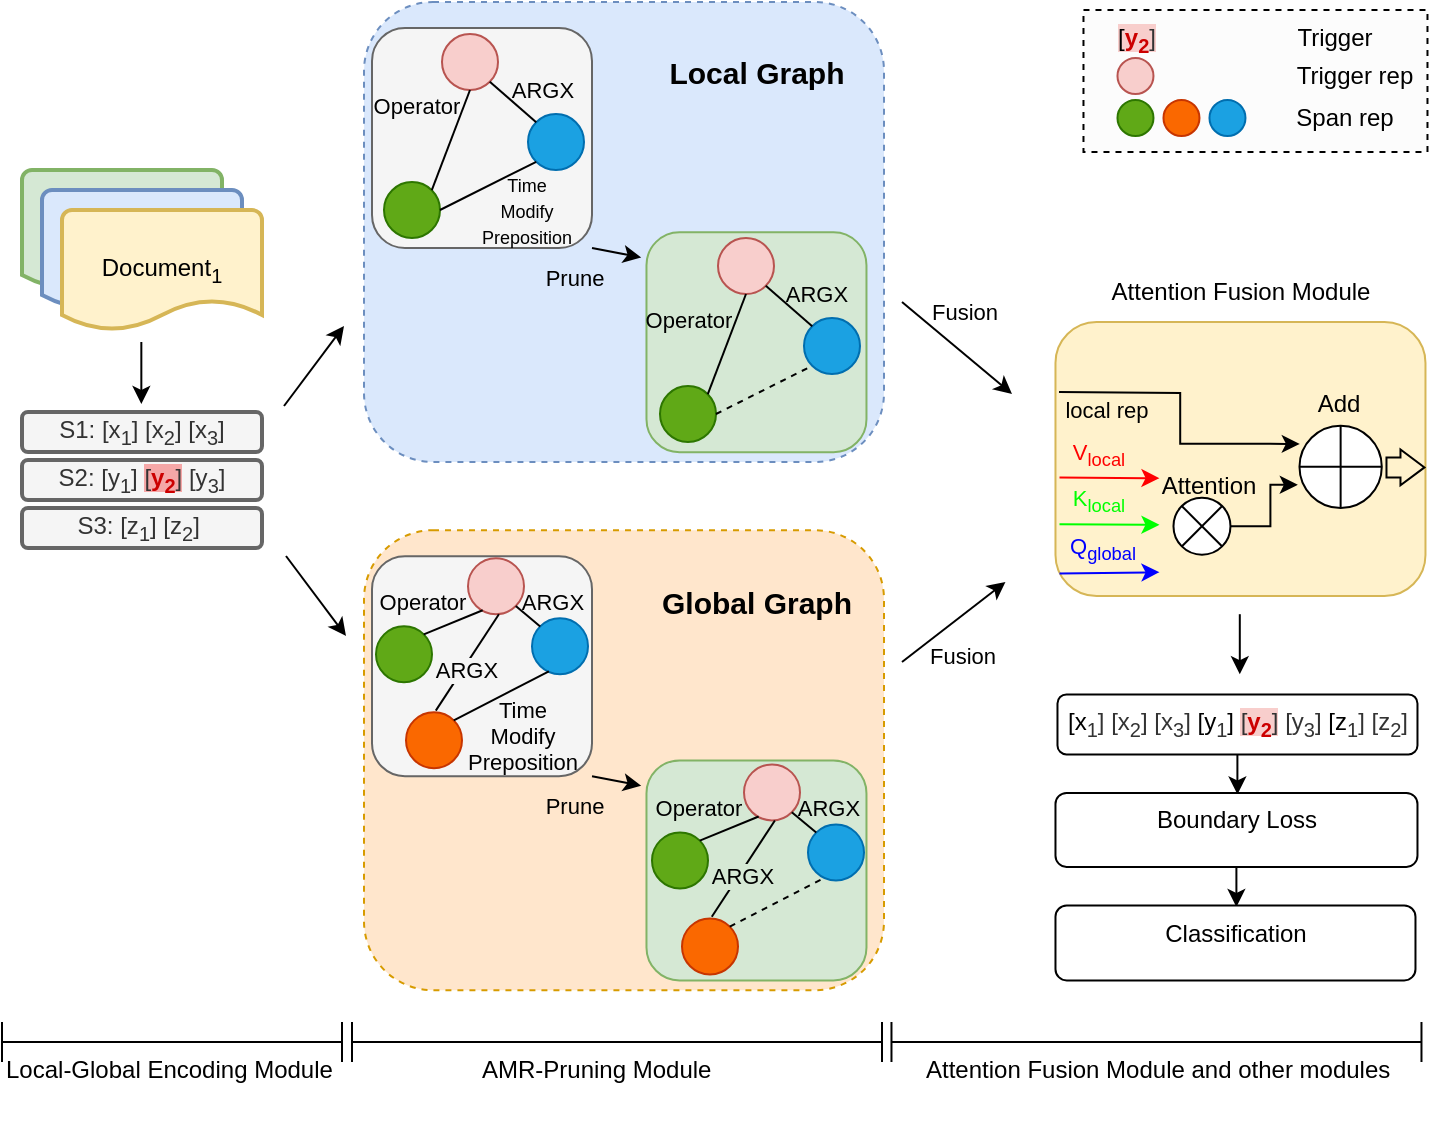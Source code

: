 <mxfile version="22.1.3" type="github">
  <diagram name="第 1 页" id="aBAtC7C85wRrQgK5SBA-">
    <mxGraphModel dx="1248" dy="677" grid="1" gridSize="10" guides="1" tooltips="1" connect="1" arrows="1" fold="1" page="1" pageScale="1" pageWidth="827" pageHeight="1169" math="0" shadow="0">
      <root>
        <mxCell id="0" />
        <mxCell id="1" parent="0" />
        <mxCell id="pVMCiTDg7z46em1MxIxY-14" value="" style="rounded=1;whiteSpace=wrap;html=1;fillStyle=auto;dashed=1;glass=0;perimeterSpacing=0;resizeHeight=0;fillColor=#dae8fc;strokeColor=#6c8ebf;" parent="1" vertex="1">
          <mxGeometry x="221" y="10" width="260" height="230" as="geometry" />
        </mxCell>
        <mxCell id="pVMCiTDg7z46em1MxIxY-2" value="" style="rounded=1;whiteSpace=wrap;html=1;fillColor=#f5f5f5;fontColor=#333333;strokeColor=#666666;" parent="1" vertex="1">
          <mxGeometry x="225" y="23.0" width="110" height="110" as="geometry" />
        </mxCell>
        <mxCell id="pVMCiTDg7z46em1MxIxY-6" value="" style="strokeWidth=2;html=1;shape=mxgraph.flowchart.document2;whiteSpace=wrap;size=0.25;fillColor=#d5e8d4;strokeColor=#82b366;" parent="1" vertex="1">
          <mxGeometry x="50" y="94" width="100" height="60" as="geometry" />
        </mxCell>
        <mxCell id="pVMCiTDg7z46em1MxIxY-7" value="" style="strokeWidth=2;html=1;shape=mxgraph.flowchart.document2;whiteSpace=wrap;size=0.25;fillColor=#dae8fc;strokeColor=#6c8ebf;" parent="1" vertex="1">
          <mxGeometry x="60" y="104" width="100" height="60" as="geometry" />
        </mxCell>
        <mxCell id="pVMCiTDg7z46em1MxIxY-8" value="Document&lt;sub&gt;1&lt;/sub&gt;" style="strokeWidth=2;html=1;shape=mxgraph.flowchart.document2;whiteSpace=wrap;size=0.25;fillColor=#fff2cc;strokeColor=#d6b656;" parent="1" vertex="1">
          <mxGeometry x="70" y="114" width="100" height="60" as="geometry" />
        </mxCell>
        <mxCell id="pVMCiTDg7z46em1MxIxY-9" value="S1: [x&lt;sub&gt;1&lt;/sub&gt;] [x&lt;sub&gt;2&lt;/sub&gt;] [x&lt;sub&gt;3&lt;/sub&gt;]" style="rounded=1;whiteSpace=wrap;html=1;strokeWidth=2;fillColor=#f5f5f5;fontColor=#333333;strokeColor=#666666;" parent="1" vertex="1">
          <mxGeometry x="50" y="215" width="120" height="20" as="geometry" />
        </mxCell>
        <mxCell id="pVMCiTDg7z46em1MxIxY-11" value="S2: [y&lt;sub&gt;1&lt;/sub&gt;] &lt;span style=&quot;background-color: rgb(245, 167, 167);&quot;&gt;[&lt;font style=&quot;&quot; color=&quot;#cc0000&quot;&gt;&lt;b&gt;y&lt;sub&gt;2&lt;/sub&gt;&lt;/b&gt;&lt;/font&gt;]&lt;/span&gt; [y&lt;sub&gt;3&lt;/sub&gt;]" style="rounded=1;whiteSpace=wrap;html=1;strokeWidth=2;fillColor=#f5f5f5;fontColor=#333333;strokeColor=#666666;" parent="1" vertex="1">
          <mxGeometry x="50" y="239" width="120" height="20" as="geometry" />
        </mxCell>
        <mxCell id="pVMCiTDg7z46em1MxIxY-12" value="S3: [z&lt;sub&gt;1&lt;/sub&gt;] [z&lt;sub&gt;2&lt;/sub&gt;]&amp;nbsp;" style="rounded=1;whiteSpace=wrap;html=1;strokeWidth=2;fillColor=#f5f5f5;fontColor=#333333;strokeColor=#666666;" parent="1" vertex="1">
          <mxGeometry x="50" y="263" width="120" height="20" as="geometry" />
        </mxCell>
        <mxCell id="pVMCiTDg7z46em1MxIxY-26" value="" style="edgeStyle=none;orthogonalLoop=1;jettySize=auto;html=1;rounded=0;" parent="1" edge="1">
          <mxGeometry width="100" relative="1" as="geometry">
            <mxPoint x="490" y="340" as="sourcePoint" />
            <mxPoint x="541.74" y="300" as="targetPoint" />
            <Array as="points" />
          </mxGeometry>
        </mxCell>
        <mxCell id="pVMCiTDg7z46em1MxIxY-93" value="Fusion" style="edgeLabel;html=1;align=center;verticalAlign=middle;resizable=0;points=[];labelBackgroundColor=none;" parent="pVMCiTDg7z46em1MxIxY-26" vertex="1" connectable="0">
          <mxGeometry x="-0.248" y="2" relative="1" as="geometry">
            <mxPoint x="12" y="13" as="offset" />
          </mxGeometry>
        </mxCell>
        <mxCell id="pVMCiTDg7z46em1MxIxY-27" value="" style="edgeStyle=none;orthogonalLoop=1;jettySize=auto;html=1;rounded=0;" parent="1" edge="1">
          <mxGeometry width="100" relative="1" as="geometry">
            <mxPoint x="490" y="160" as="sourcePoint" />
            <mxPoint x="545" y="206" as="targetPoint" />
            <Array as="points" />
          </mxGeometry>
        </mxCell>
        <mxCell id="pVMCiTDg7z46em1MxIxY-92" value="Fusion" style="edgeLabel;html=1;align=center;verticalAlign=middle;resizable=0;points=[];labelBackgroundColor=none;" parent="pVMCiTDg7z46em1MxIxY-27" vertex="1" connectable="0">
          <mxGeometry x="-0.243" y="1" relative="1" as="geometry">
            <mxPoint x="9" y="-12" as="offset" />
          </mxGeometry>
        </mxCell>
        <mxCell id="pVMCiTDg7z46em1MxIxY-28" value="" style="edgeStyle=none;orthogonalLoop=1;jettySize=auto;html=1;rounded=0;" parent="1" edge="1">
          <mxGeometry width="100" relative="1" as="geometry">
            <mxPoint x="181" y="212" as="sourcePoint" />
            <mxPoint x="211" y="172" as="targetPoint" />
            <Array as="points" />
          </mxGeometry>
        </mxCell>
        <mxCell id="pVMCiTDg7z46em1MxIxY-31" value="" style="edgeStyle=none;orthogonalLoop=1;jettySize=auto;html=1;rounded=0;" parent="1" edge="1">
          <mxGeometry width="100" relative="1" as="geometry">
            <mxPoint x="182" y="287" as="sourcePoint" />
            <mxPoint x="212" y="327" as="targetPoint" />
            <Array as="points" />
          </mxGeometry>
        </mxCell>
        <mxCell id="pVMCiTDg7z46em1MxIxY-33" value="" style="rounded=1;whiteSpace=wrap;html=1;fillColor=#d5e8d4;strokeColor=#82b366;" parent="1" vertex="1">
          <mxGeometry x="362.24" y="125.1" width="110" height="110" as="geometry" />
        </mxCell>
        <mxCell id="pVMCiTDg7z46em1MxIxY-37" value="" style="edgeStyle=none;orthogonalLoop=1;jettySize=auto;html=1;rounded=0;entryX=-0.024;entryY=0.115;entryDx=0;entryDy=0;entryPerimeter=0;exitX=1;exitY=1;exitDx=0;exitDy=0;" parent="1" target="pVMCiTDg7z46em1MxIxY-33" edge="1" source="pVMCiTDg7z46em1MxIxY-2">
          <mxGeometry width="100" relative="1" as="geometry">
            <mxPoint x="335" y="65.1" as="sourcePoint" />
            <mxPoint x="365" y="105.1" as="targetPoint" />
            <Array as="points" />
          </mxGeometry>
        </mxCell>
        <mxCell id="pVMCiTDg7z46em1MxIxY-99" value="Prune" style="edgeLabel;html=1;align=center;verticalAlign=middle;resizable=0;points=[];labelBackgroundColor=#dae8fc;" parent="pVMCiTDg7z46em1MxIxY-37" vertex="1" connectable="0">
          <mxGeometry x="-0.424" relative="1" as="geometry">
            <mxPoint x="-16" y="13" as="offset" />
          </mxGeometry>
        </mxCell>
        <mxCell id="pVMCiTDg7z46em1MxIxY-44" value="" style="ellipse;whiteSpace=wrap;html=1;aspect=fixed;fillColor=#f8cecc;strokeColor=#b85450;" parent="1" vertex="1">
          <mxGeometry x="260" y="26.0" width="28" height="28" as="geometry" />
        </mxCell>
        <mxCell id="pVMCiTDg7z46em1MxIxY-45" value="" style="ellipse;whiteSpace=wrap;html=1;aspect=fixed;fillColor=#1ba1e2;fontColor=#ffffff;strokeColor=#006EAF;" parent="1" vertex="1">
          <mxGeometry x="303" y="66.0" width="28" height="28" as="geometry" />
        </mxCell>
        <mxCell id="pVMCiTDg7z46em1MxIxY-46" value="" style="ellipse;whiteSpace=wrap;html=1;aspect=fixed;fillColor=#60a917;fontColor=#ffffff;strokeColor=#2D7600;" parent="1" vertex="1">
          <mxGeometry x="231" y="100.0" width="28" height="28" as="geometry" />
        </mxCell>
        <mxCell id="pVMCiTDg7z46em1MxIxY-48" value="" style="endArrow=none;html=1;rounded=0;entryX=0.5;entryY=1;entryDx=0;entryDy=0;exitX=1;exitY=0;exitDx=0;exitDy=0;" parent="1" source="pVMCiTDg7z46em1MxIxY-46" target="pVMCiTDg7z46em1MxIxY-44" edge="1">
          <mxGeometry width="50" height="50" relative="1" as="geometry">
            <mxPoint x="237" y="61.0" as="sourcePoint" />
            <mxPoint x="346" y="41.0" as="targetPoint" />
          </mxGeometry>
        </mxCell>
        <mxCell id="ASljsbczPLoBp7QqAxyb-75" value="Operator" style="edgeLabel;html=1;align=center;verticalAlign=middle;resizable=0;points=[];labelBackgroundColor=none;" vertex="1" connectable="0" parent="pVMCiTDg7z46em1MxIxY-48">
          <mxGeometry x="0.122" relative="1" as="geometry">
            <mxPoint x="-19" y="-14" as="offset" />
          </mxGeometry>
        </mxCell>
        <mxCell id="pVMCiTDg7z46em1MxIxY-49" value="" style="endArrow=none;html=1;rounded=0;entryX=0;entryY=1;entryDx=0;entryDy=0;exitX=1;exitY=0.5;exitDx=0;exitDy=0;" parent="1" source="pVMCiTDg7z46em1MxIxY-46" target="pVMCiTDg7z46em1MxIxY-45" edge="1">
          <mxGeometry width="50" height="50" relative="1" as="geometry">
            <mxPoint x="253" y="76.0" as="sourcePoint" />
            <mxPoint x="263" y="51.0" as="targetPoint" />
          </mxGeometry>
        </mxCell>
        <mxCell id="ASljsbczPLoBp7QqAxyb-78" value="&lt;font style=&quot;font-size: 9px;&quot;&gt;Time&lt;br style=&quot;border-color: var(--border-color);&quot;&gt;&lt;span style=&quot;border-color: var(--border-color);&quot;&gt;Modify&lt;/span&gt;&lt;br style=&quot;border-color: var(--border-color);&quot;&gt;&lt;span style=&quot;border-color: var(--border-color);&quot;&gt;Preposition&lt;/span&gt;&lt;/font&gt;" style="edgeLabel;html=1;align=center;verticalAlign=middle;resizable=0;points=[];labelBackgroundColor=none;" vertex="1" connectable="0" parent="pVMCiTDg7z46em1MxIxY-49">
          <mxGeometry x="0.202" y="1" relative="1" as="geometry">
            <mxPoint x="14" y="15" as="offset" />
          </mxGeometry>
        </mxCell>
        <mxCell id="pVMCiTDg7z46em1MxIxY-50" value="" style="endArrow=none;html=1;rounded=0;entryX=0;entryY=0;entryDx=0;entryDy=0;exitX=1;exitY=1;exitDx=0;exitDy=0;" parent="1" source="pVMCiTDg7z46em1MxIxY-44" target="pVMCiTDg7z46em1MxIxY-45" edge="1">
          <mxGeometry width="50" height="50" relative="1" as="geometry">
            <mxPoint x="263" y="86.0" as="sourcePoint" />
            <mxPoint x="273" y="61.0" as="targetPoint" />
          </mxGeometry>
        </mxCell>
        <mxCell id="ASljsbczPLoBp7QqAxyb-77" value="ARGX" style="edgeLabel;html=1;align=center;verticalAlign=middle;resizable=0;points=[];labelBackgroundColor=none;" vertex="1" connectable="0" parent="pVMCiTDg7z46em1MxIxY-50">
          <mxGeometry x="-0.217" y="1" relative="1" as="geometry">
            <mxPoint x="16" y="-3" as="offset" />
          </mxGeometry>
        </mxCell>
        <mxCell id="pVMCiTDg7z46em1MxIxY-102" value="" style="edgeStyle=orthogonalEdgeStyle;rounded=0;orthogonalLoop=1;jettySize=auto;html=1;" parent="1" source="pVMCiTDg7z46em1MxIxY-96" target="pVMCiTDg7z46em1MxIxY-101" edge="1">
          <mxGeometry relative="1" as="geometry" />
        </mxCell>
        <mxCell id="pVMCiTDg7z46em1MxIxY-96" value="[x&lt;sub style=&quot;border-color: var(--border-color); color: rgb(51, 51, 51);&quot;&gt;1&lt;/sub&gt;&lt;span style=&quot;color: rgb(51, 51, 51);&quot;&gt;] [x&lt;/span&gt;&lt;sub style=&quot;border-color: var(--border-color); color: rgb(51, 51, 51);&quot;&gt;2&lt;/sub&gt;&lt;span style=&quot;color: rgb(51, 51, 51);&quot;&gt;] [x&lt;/span&gt;&lt;sub style=&quot;border-color: var(--border-color); color: rgb(51, 51, 51);&quot;&gt;3&lt;/sub&gt;&lt;span style=&quot;color: rgb(51, 51, 51);&quot;&gt;]&amp;nbsp;&lt;/span&gt;[y&lt;sub style=&quot;border-color: var(--border-color); color: rgb(51, 51, 51);&quot;&gt;1&lt;/sub&gt;]&amp;nbsp;&lt;span style=&quot;background-color: rgb(248, 206, 204);&quot;&gt;&lt;span style=&quot;color: rgb(51, 51, 51);&quot;&gt;[&lt;/span&gt;&lt;font style=&quot;border-color: var(--border-color);&quot; color=&quot;#cc0000&quot;&gt;&lt;b style=&quot;border-color: var(--border-color);&quot;&gt;y&lt;sub style=&quot;border-color: var(--border-color);&quot;&gt;2&lt;/sub&gt;&lt;/b&gt;&lt;/font&gt;&lt;span style=&quot;color: rgb(51, 51, 51);&quot;&gt;]&lt;/span&gt;&lt;/span&gt;&lt;span style=&quot;color: rgb(51, 51, 51);&quot;&gt;&amp;nbsp;[y&lt;/span&gt;&lt;sub style=&quot;border-color: var(--border-color); color: rgb(51, 51, 51);&quot;&gt;3&lt;/sub&gt;&lt;span style=&quot;color: rgb(51, 51, 51);&quot;&gt;]&lt;/span&gt;&amp;nbsp;[z&lt;sub style=&quot;border-color: var(--border-color); color: rgb(51, 51, 51);&quot;&gt;1&lt;/sub&gt;&lt;span style=&quot;color: rgb(51, 51, 51);&quot;&gt;] [z&lt;/span&gt;&lt;sub style=&quot;border-color: var(--border-color); color: rgb(51, 51, 51);&quot;&gt;2&lt;/sub&gt;&lt;span style=&quot;color: rgb(51, 51, 51);&quot;&gt;]&lt;/span&gt;" style="rounded=1;whiteSpace=wrap;html=1;verticalAlign=top;" parent="1" vertex="1">
          <mxGeometry x="567.74" y="356.2" width="180" height="30" as="geometry" />
        </mxCell>
        <mxCell id="pVMCiTDg7z46em1MxIxY-104" value="" style="edgeStyle=orthogonalEdgeStyle;rounded=0;orthogonalLoop=1;jettySize=auto;html=1;" parent="1" source="pVMCiTDg7z46em1MxIxY-101" target="pVMCiTDg7z46em1MxIxY-103" edge="1">
          <mxGeometry relative="1" as="geometry" />
        </mxCell>
        <mxCell id="pVMCiTDg7z46em1MxIxY-101" value="Boundary Loss" style="whiteSpace=wrap;html=1;verticalAlign=top;rounded=1;" parent="1" vertex="1">
          <mxGeometry x="566.74" y="405.45" width="181" height="37" as="geometry" />
        </mxCell>
        <mxCell id="pVMCiTDg7z46em1MxIxY-103" value="Classification" style="whiteSpace=wrap;html=1;verticalAlign=top;rounded=1;" parent="1" vertex="1">
          <mxGeometry x="566.74" y="461.7" width="180" height="37.5" as="geometry" />
        </mxCell>
        <mxCell id="L6vsH4I87ayAv4RI-xaD-26" value="" style="rounded=0;whiteSpace=wrap;html=1;fillColor=#fcfcfc;dashed=1;strokeColor=default;glass=0;" parent="1" vertex="1">
          <mxGeometry x="580.74" y="14" width="172" height="71" as="geometry" />
        </mxCell>
        <mxCell id="L6vsH4I87ayAv4RI-xaD-27" value="" style="ellipse;whiteSpace=wrap;html=1;aspect=fixed;fillColor=#f8cecc;strokeColor=#b85450;" parent="1" vertex="1">
          <mxGeometry x="597.74" y="38" width="18" height="18" as="geometry" />
        </mxCell>
        <mxCell id="L6vsH4I87ayAv4RI-xaD-30" value="Trigger rep" style="text;html=1;strokeColor=none;fillColor=none;align=center;verticalAlign=middle;whiteSpace=wrap;rounded=0;" parent="1" vertex="1">
          <mxGeometry x="680.74" y="32" width="71" height="30" as="geometry" />
        </mxCell>
        <mxCell id="L6vsH4I87ayAv4RI-xaD-42" value="&lt;span style=&quot;background-color: rgb(248, 206, 204);&quot;&gt;[&lt;font style=&quot;border-color: var(--border-color);&quot; color=&quot;#cc0000&quot;&gt;&lt;b style=&quot;border-color: var(--border-color);&quot;&gt;y&lt;sub style=&quot;border-color: var(--border-color);&quot;&gt;2&lt;/sub&gt;&lt;/b&gt;&lt;/font&gt;&lt;span style=&quot;color: rgb(51, 51, 51);&quot;&gt;]&lt;/span&gt;&lt;/span&gt;" style="text;html=1;strokeColor=none;fillColor=none;align=center;verticalAlign=middle;whiteSpace=wrap;rounded=0;" parent="1" vertex="1">
          <mxGeometry x="592.24" y="14" width="31" height="30" as="geometry" />
        </mxCell>
        <mxCell id="L6vsH4I87ayAv4RI-xaD-43" value="Trigger" style="text;html=1;strokeColor=none;fillColor=none;align=center;verticalAlign=middle;whiteSpace=wrap;rounded=0;" parent="1" vertex="1">
          <mxGeometry x="670.74" y="13" width="71" height="30" as="geometry" />
        </mxCell>
        <mxCell id="L6vsH4I87ayAv4RI-xaD-46" value="" style="ellipse;whiteSpace=wrap;html=1;aspect=fixed;fillColor=#60a917;fontColor=#ffffff;strokeColor=#2D7600;" parent="1" vertex="1">
          <mxGeometry x="597.74" y="59" width="18" height="18" as="geometry" />
        </mxCell>
        <mxCell id="L6vsH4I87ayAv4RI-xaD-47" value="" style="ellipse;whiteSpace=wrap;html=1;aspect=fixed;fillColor=#fa6800;fontColor=#000000;strokeColor=#C73500;" parent="1" vertex="1">
          <mxGeometry x="620.74" y="59" width="18" height="18" as="geometry" />
        </mxCell>
        <mxCell id="L6vsH4I87ayAv4RI-xaD-48" value="" style="ellipse;whiteSpace=wrap;html=1;aspect=fixed;fillColor=#1ba1e2;fontColor=#ffffff;strokeColor=#006EAF;" parent="1" vertex="1">
          <mxGeometry x="643.74" y="59" width="18" height="18" as="geometry" />
        </mxCell>
        <mxCell id="L6vsH4I87ayAv4RI-xaD-49" value="Span rep" style="text;html=1;strokeColor=none;fillColor=none;align=center;verticalAlign=middle;whiteSpace=wrap;rounded=0;" parent="1" vertex="1">
          <mxGeometry x="671.24" y="56" width="81" height="24" as="geometry" />
        </mxCell>
        <mxCell id="L6vsH4I87ayAv4RI-xaD-54" value="&lt;font style=&quot;font-size: 15px;&quot;&gt;&lt;b&gt;Local Graph&lt;/b&gt;&lt;/font&gt;" style="text;html=1;align=center;verticalAlign=middle;resizable=0;points=[];autosize=1;strokeColor=none;fillColor=none;" parent="1" vertex="1">
          <mxGeometry x="362.24" y="30" width="110" height="30" as="geometry" />
        </mxCell>
        <mxCell id="L6vsH4I87ayAv4RI-xaD-59" value="" style="rounded=1;whiteSpace=wrap;html=1;fillColor=#fff2cc;strokeColor=#d6b656;" parent="1" vertex="1">
          <mxGeometry x="566.74" y="170" width="185" height="137" as="geometry" />
        </mxCell>
        <mxCell id="L6vsH4I87ayAv4RI-xaD-80" value="" style="endArrow=classic;html=1;rounded=0;strokeColor=#ff0000;" parent="1" edge="1">
          <mxGeometry width="50" height="50" relative="1" as="geometry">
            <mxPoint x="568.74" y="247.81" as="sourcePoint" />
            <mxPoint x="618.74" y="248.1" as="targetPoint" />
          </mxGeometry>
        </mxCell>
        <mxCell id="L6vsH4I87ayAv4RI-xaD-81" value="&lt;font color=&quot;#ff0000&quot;&gt;V&lt;sub&gt;local&lt;/sub&gt;&lt;/font&gt;" style="edgeLabel;html=1;align=center;verticalAlign=middle;resizable=0;points=[];labelBackgroundColor=none;" parent="L6vsH4I87ayAv4RI-xaD-80" vertex="1" connectable="0">
          <mxGeometry x="-0.379" y="1" relative="1" as="geometry">
            <mxPoint x="4" y="-10" as="offset" />
          </mxGeometry>
        </mxCell>
        <mxCell id="L6vsH4I87ayAv4RI-xaD-82" value="" style="endArrow=classic;html=1;rounded=0;strokeColor=#0000ff;" parent="1" edge="1">
          <mxGeometry width="50" height="50" relative="1" as="geometry">
            <mxPoint x="568.74" y="295.81" as="sourcePoint" />
            <mxPoint x="618.74" y="295.1" as="targetPoint" />
          </mxGeometry>
        </mxCell>
        <mxCell id="L6vsH4I87ayAv4RI-xaD-83" value="&lt;font color=&quot;#0000ff&quot;&gt;Q&lt;sub&gt;global&lt;/sub&gt;&lt;/font&gt;" style="edgeLabel;html=1;align=center;verticalAlign=middle;resizable=0;points=[];labelBackgroundColor=none;" parent="L6vsH4I87ayAv4RI-xaD-82" vertex="1" connectable="0">
          <mxGeometry x="-0.321" y="1" relative="1" as="geometry">
            <mxPoint x="4" y="-11" as="offset" />
          </mxGeometry>
        </mxCell>
        <mxCell id="L6vsH4I87ayAv4RI-xaD-84" value="" style="endArrow=classic;html=1;rounded=0;entryX=0.004;entryY=0.221;entryDx=0;entryDy=0;edgeStyle=orthogonalEdgeStyle;entryPerimeter=0;" parent="1" target="L6vsH4I87ayAv4RI-xaD-87" edge="1">
          <mxGeometry width="50" height="50" relative="1" as="geometry">
            <mxPoint x="568.5" y="205" as="sourcePoint" />
            <mxPoint x="646.74" y="203.39" as="targetPoint" />
          </mxGeometry>
        </mxCell>
        <mxCell id="L6vsH4I87ayAv4RI-xaD-93" value="local rep" style="edgeLabel;html=1;align=center;verticalAlign=middle;resizable=0;points=[];labelBackgroundColor=none;" parent="L6vsH4I87ayAv4RI-xaD-84" vertex="1" connectable="0">
          <mxGeometry x="-0.428" relative="1" as="geometry">
            <mxPoint x="-18" y="8" as="offset" />
          </mxGeometry>
        </mxCell>
        <mxCell id="L6vsH4I87ayAv4RI-xaD-86" value="" style="shape=sumEllipse;perimeter=ellipsePerimeter;whiteSpace=wrap;html=1;backgroundOutline=1;" parent="1" vertex="1">
          <mxGeometry x="625.74" y="257.85" width="28.5" height="28.5" as="geometry" />
        </mxCell>
        <mxCell id="L6vsH4I87ayAv4RI-xaD-87" value="" style="shape=orEllipse;perimeter=ellipsePerimeter;whiteSpace=wrap;html=1;backgroundOutline=1;" parent="1" vertex="1">
          <mxGeometry x="688.74" y="221.85" width="41.15" height="41.15" as="geometry" />
        </mxCell>
        <mxCell id="L6vsH4I87ayAv4RI-xaD-88" value="" style="endArrow=classic;html=1;rounded=0;strokeColor=#00ff00;" parent="1" edge="1">
          <mxGeometry width="50" height="50" relative="1" as="geometry">
            <mxPoint x="568.74" y="271.1" as="sourcePoint" />
            <mxPoint x="618.74" y="271.39" as="targetPoint" />
          </mxGeometry>
        </mxCell>
        <mxCell id="L6vsH4I87ayAv4RI-xaD-89" value="&lt;font color=&quot;#00ff00&quot;&gt;K&lt;sub style=&quot;&quot;&gt;local&lt;/sub&gt;&lt;/font&gt;" style="edgeLabel;html=1;align=center;verticalAlign=middle;resizable=0;points=[];labelBackgroundColor=none;" parent="L6vsH4I87ayAv4RI-xaD-88" vertex="1" connectable="0">
          <mxGeometry x="-0.379" y="1" relative="1" as="geometry">
            <mxPoint x="4" y="-10" as="offset" />
          </mxGeometry>
        </mxCell>
        <mxCell id="L6vsH4I87ayAv4RI-xaD-90" value="Attention" style="text;html=1;align=center;verticalAlign=middle;resizable=0;points=[];autosize=1;strokeColor=none;fillColor=none;" parent="1" vertex="1">
          <mxGeometry x="607.99" y="237.1" width="70" height="30" as="geometry" />
        </mxCell>
        <mxCell id="L6vsH4I87ayAv4RI-xaD-91" style="edgeStyle=orthogonalEdgeStyle;rounded=0;orthogonalLoop=1;jettySize=auto;html=1;entryX=-0.02;entryY=0.718;entryDx=0;entryDy=0;entryPerimeter=0;" parent="1" source="L6vsH4I87ayAv4RI-xaD-86" target="L6vsH4I87ayAv4RI-xaD-87" edge="1">
          <mxGeometry relative="1" as="geometry" />
        </mxCell>
        <mxCell id="L6vsH4I87ayAv4RI-xaD-92" value="" style="shape=flexArrow;endArrow=classic;html=1;rounded=0;endWidth=6.857;endSize=3.669;" parent="1" edge="1">
          <mxGeometry width="50" height="50" relative="1" as="geometry">
            <mxPoint x="731.74" y="242.71" as="sourcePoint" />
            <mxPoint x="751.74" y="242.71" as="targetPoint" />
          </mxGeometry>
        </mxCell>
        <mxCell id="oEz1iu90TZtMotsWFyNv-2" value="Add" style="text;html=1;align=center;verticalAlign=middle;resizable=0;points=[];autosize=1;strokeColor=none;fillColor=none;" parent="1" vertex="1">
          <mxGeometry x="687.74" y="196" width="40" height="30" as="geometry" />
        </mxCell>
        <mxCell id="ASljsbczPLoBp7QqAxyb-6" value="" style="endArrow=classic;html=1;rounded=0;" edge="1" parent="1">
          <mxGeometry width="50" height="50" relative="1" as="geometry">
            <mxPoint x="109.67" y="180" as="sourcePoint" />
            <mxPoint x="109.67" y="211" as="targetPoint" />
          </mxGeometry>
        </mxCell>
        <mxCell id="ASljsbczPLoBp7QqAxyb-13" value="" style="ellipse;whiteSpace=wrap;html=1;aspect=fixed;fillColor=#f8cecc;strokeColor=#b85450;" vertex="1" parent="1">
          <mxGeometry x="398" y="128.0" width="28" height="28" as="geometry" />
        </mxCell>
        <mxCell id="ASljsbczPLoBp7QqAxyb-14" value="" style="ellipse;whiteSpace=wrap;html=1;aspect=fixed;fillColor=#1ba1e2;fontColor=#ffffff;strokeColor=#006EAF;" vertex="1" parent="1">
          <mxGeometry x="441" y="168.0" width="28" height="28" as="geometry" />
        </mxCell>
        <mxCell id="ASljsbczPLoBp7QqAxyb-15" value="" style="ellipse;whiteSpace=wrap;html=1;aspect=fixed;fillColor=#60a917;fontColor=#ffffff;strokeColor=#2D7600;" vertex="1" parent="1">
          <mxGeometry x="369" y="202.0" width="28" height="28" as="geometry" />
        </mxCell>
        <mxCell id="ASljsbczPLoBp7QqAxyb-16" value="" style="endArrow=none;html=1;rounded=0;entryX=0.5;entryY=1;entryDx=0;entryDy=0;exitX=1;exitY=0;exitDx=0;exitDy=0;" edge="1" parent="1" source="ASljsbczPLoBp7QqAxyb-15" target="ASljsbczPLoBp7QqAxyb-13">
          <mxGeometry width="50" height="50" relative="1" as="geometry">
            <mxPoint x="375" y="163.0" as="sourcePoint" />
            <mxPoint x="484" y="143.0" as="targetPoint" />
          </mxGeometry>
        </mxCell>
        <mxCell id="ASljsbczPLoBp7QqAxyb-79" value="Operator" style="edgeLabel;html=1;align=center;verticalAlign=middle;resizable=0;points=[];labelBackgroundColor=none;" vertex="1" connectable="0" parent="ASljsbczPLoBp7QqAxyb-16">
          <mxGeometry x="0.224" relative="1" as="geometry">
            <mxPoint x="-22" y="-7" as="offset" />
          </mxGeometry>
        </mxCell>
        <mxCell id="ASljsbczPLoBp7QqAxyb-17" value="" style="endArrow=none;html=1;rounded=0;entryX=0;entryY=1;entryDx=0;entryDy=0;exitX=1;exitY=0.5;exitDx=0;exitDy=0;dashed=1;" edge="1" parent="1" source="ASljsbczPLoBp7QqAxyb-15" target="ASljsbczPLoBp7QqAxyb-14">
          <mxGeometry width="50" height="50" relative="1" as="geometry">
            <mxPoint x="391" y="178.0" as="sourcePoint" />
            <mxPoint x="401" y="153.0" as="targetPoint" />
          </mxGeometry>
        </mxCell>
        <mxCell id="ASljsbczPLoBp7QqAxyb-18" value="" style="endArrow=none;html=1;rounded=0;entryX=0;entryY=0;entryDx=0;entryDy=0;exitX=1;exitY=1;exitDx=0;exitDy=0;" edge="1" parent="1" source="ASljsbczPLoBp7QqAxyb-13" target="ASljsbczPLoBp7QqAxyb-14">
          <mxGeometry width="50" height="50" relative="1" as="geometry">
            <mxPoint x="401" y="188.0" as="sourcePoint" />
            <mxPoint x="411" y="163.0" as="targetPoint" />
          </mxGeometry>
        </mxCell>
        <mxCell id="ASljsbczPLoBp7QqAxyb-81" value="ARGX" style="edgeLabel;html=1;align=center;verticalAlign=middle;resizable=0;points=[];labelBackgroundColor=none;" vertex="1" connectable="0" parent="ASljsbczPLoBp7QqAxyb-18">
          <mxGeometry x="-0.068" y="1" relative="1" as="geometry">
            <mxPoint x="13" y="-5" as="offset" />
          </mxGeometry>
        </mxCell>
        <mxCell id="ASljsbczPLoBp7QqAxyb-19" value="" style="rounded=1;whiteSpace=wrap;html=1;fillStyle=auto;dashed=1;glass=0;perimeterSpacing=0;resizeHeight=0;fillColor=#ffe6cc;strokeColor=#d79b00;" vertex="1" parent="1">
          <mxGeometry x="221" y="274.1" width="260" height="230" as="geometry" />
        </mxCell>
        <mxCell id="ASljsbczPLoBp7QqAxyb-20" value="" style="rounded=1;whiteSpace=wrap;html=1;fillColor=#f5f5f5;fontColor=#333333;strokeColor=#666666;" vertex="1" parent="1">
          <mxGeometry x="225" y="287.1" width="110" height="110" as="geometry" />
        </mxCell>
        <mxCell id="ASljsbczPLoBp7QqAxyb-21" value="" style="rounded=1;whiteSpace=wrap;html=1;fillColor=#d5e8d4;strokeColor=#82b366;" vertex="1" parent="1">
          <mxGeometry x="362.24" y="389.2" width="110" height="110" as="geometry" />
        </mxCell>
        <mxCell id="ASljsbczPLoBp7QqAxyb-22" value="" style="edgeStyle=none;orthogonalLoop=1;jettySize=auto;html=1;rounded=0;entryX=-0.024;entryY=0.115;entryDx=0;entryDy=0;entryPerimeter=0;exitX=1;exitY=1;exitDx=0;exitDy=0;" edge="1" parent="1" source="ASljsbczPLoBp7QqAxyb-20" target="ASljsbczPLoBp7QqAxyb-21">
          <mxGeometry width="100" relative="1" as="geometry">
            <mxPoint x="335" y="329.2" as="sourcePoint" />
            <mxPoint x="365" y="369.2" as="targetPoint" />
            <Array as="points" />
          </mxGeometry>
        </mxCell>
        <mxCell id="ASljsbczPLoBp7QqAxyb-23" value="Prune" style="edgeLabel;html=1;align=center;verticalAlign=middle;resizable=0;points=[];labelBackgroundColor=#ffe6cc;" vertex="1" connectable="0" parent="ASljsbczPLoBp7QqAxyb-22">
          <mxGeometry x="-0.424" relative="1" as="geometry">
            <mxPoint x="-16" y="13" as="offset" />
          </mxGeometry>
        </mxCell>
        <mxCell id="ASljsbczPLoBp7QqAxyb-24" value="" style="ellipse;whiteSpace=wrap;html=1;aspect=fixed;fillColor=#f8cecc;strokeColor=#b85450;" vertex="1" parent="1">
          <mxGeometry x="273" y="288.1" width="28" height="28" as="geometry" />
        </mxCell>
        <mxCell id="ASljsbczPLoBp7QqAxyb-25" value="" style="ellipse;whiteSpace=wrap;html=1;aspect=fixed;fillColor=#1ba1e2;fontColor=#ffffff;strokeColor=#006EAF;" vertex="1" parent="1">
          <mxGeometry x="305" y="318.1" width="28" height="28" as="geometry" />
        </mxCell>
        <mxCell id="ASljsbczPLoBp7QqAxyb-26" value="" style="ellipse;whiteSpace=wrap;html=1;aspect=fixed;fillColor=#60a917;fontColor=#ffffff;strokeColor=#2D7600;" vertex="1" parent="1">
          <mxGeometry x="227" y="322.1" width="28" height="28" as="geometry" />
        </mxCell>
        <mxCell id="ASljsbczPLoBp7QqAxyb-27" value="" style="endArrow=none;html=1;rounded=0;exitX=1;exitY=0;exitDx=0;exitDy=0;entryX=0.262;entryY=0.93;entryDx=0;entryDy=0;entryPerimeter=0;" edge="1" parent="1" source="ASljsbczPLoBp7QqAxyb-26" target="ASljsbczPLoBp7QqAxyb-24">
          <mxGeometry width="50" height="50" relative="1" as="geometry">
            <mxPoint x="237" y="325.1" as="sourcePoint" />
            <mxPoint x="261" y="316.1" as="targetPoint" />
          </mxGeometry>
        </mxCell>
        <mxCell id="ASljsbczPLoBp7QqAxyb-51" value="Operator" style="edgeLabel;html=1;align=center;verticalAlign=middle;resizable=0;points=[];labelBackgroundColor=none;" vertex="1" connectable="0" parent="ASljsbczPLoBp7QqAxyb-27">
          <mxGeometry x="-0.086" relative="1" as="geometry">
            <mxPoint x="-15" y="-11" as="offset" />
          </mxGeometry>
        </mxCell>
        <mxCell id="ASljsbczPLoBp7QqAxyb-29" value="" style="endArrow=none;html=1;rounded=0;entryX=0;entryY=0;entryDx=0;entryDy=0;exitX=1;exitY=1;exitDx=0;exitDy=0;" edge="1" parent="1" source="ASljsbczPLoBp7QqAxyb-24" target="ASljsbczPLoBp7QqAxyb-25">
          <mxGeometry width="50" height="50" relative="1" as="geometry">
            <mxPoint x="263" y="350.1" as="sourcePoint" />
            <mxPoint x="273" y="325.1" as="targetPoint" />
          </mxGeometry>
        </mxCell>
        <mxCell id="ASljsbczPLoBp7QqAxyb-49" value="ARGX" style="edgeLabel;html=1;align=center;verticalAlign=middle;resizable=0;points=[];labelBackgroundColor=none;" vertex="1" connectable="0" parent="ASljsbczPLoBp7QqAxyb-29">
          <mxGeometry x="-0.076" relative="1" as="geometry">
            <mxPoint x="12" y="-7" as="offset" />
          </mxGeometry>
        </mxCell>
        <mxCell id="ASljsbczPLoBp7QqAxyb-37" value="" style="ellipse;whiteSpace=wrap;html=1;aspect=fixed;fillColor=#fa6800;fontColor=#000000;strokeColor=#C73500;" vertex="1" parent="1">
          <mxGeometry x="242" y="365.1" width="28" height="28" as="geometry" />
        </mxCell>
        <mxCell id="ASljsbczPLoBp7QqAxyb-39" value="" style="endArrow=none;html=1;rounded=0;entryX=0.552;entryY=1.001;entryDx=0;entryDy=0;entryPerimeter=0;exitX=0.532;exitY=-0.029;exitDx=0;exitDy=0;exitPerimeter=0;" edge="1" parent="1" source="ASljsbczPLoBp7QqAxyb-37" target="ASljsbczPLoBp7QqAxyb-24">
          <mxGeometry width="50" height="50" relative="1" as="geometry">
            <mxPoint x="291" y="356.1" as="sourcePoint" />
            <mxPoint x="341" y="306.1" as="targetPoint" />
          </mxGeometry>
        </mxCell>
        <mxCell id="ASljsbczPLoBp7QqAxyb-52" value="ARGX" style="edgeLabel;html=1;align=center;verticalAlign=middle;resizable=0;points=[];labelBackgroundColor=#f5f5f5;" vertex="1" connectable="0" parent="ASljsbczPLoBp7QqAxyb-39">
          <mxGeometry x="0.138" relative="1" as="geometry">
            <mxPoint x="-3" y="7" as="offset" />
          </mxGeometry>
        </mxCell>
        <mxCell id="ASljsbczPLoBp7QqAxyb-47" value="Time&lt;br style=&quot;border-color: var(--border-color);&quot;&gt;&lt;span style=&quot;&quot;&gt;Modify&lt;/span&gt;&lt;br style=&quot;border-color: var(--border-color);&quot;&gt;&lt;span style=&quot;&quot;&gt;Preposition&lt;/span&gt;" style="endArrow=none;html=1;rounded=0;entryX=0.301;entryY=0.951;entryDx=0;entryDy=0;entryPerimeter=0;exitX=1;exitY=0;exitDx=0;exitDy=0;labelBackgroundColor=none;" edge="1" parent="1" source="ASljsbczPLoBp7QqAxyb-37" target="ASljsbczPLoBp7QqAxyb-25">
          <mxGeometry x="0.004" y="-23" width="50" height="50" relative="1" as="geometry">
            <mxPoint x="311" y="396.1" as="sourcePoint" />
            <mxPoint x="361" y="346.1" as="targetPoint" />
            <mxPoint as="offset" />
          </mxGeometry>
        </mxCell>
        <mxCell id="ASljsbczPLoBp7QqAxyb-53" value="" style="ellipse;whiteSpace=wrap;html=1;aspect=fixed;fillColor=#f8cecc;strokeColor=#b85450;" vertex="1" parent="1">
          <mxGeometry x="411" y="391.2" width="28" height="28" as="geometry" />
        </mxCell>
        <mxCell id="ASljsbczPLoBp7QqAxyb-54" value="" style="ellipse;whiteSpace=wrap;html=1;aspect=fixed;fillColor=#1ba1e2;fontColor=#ffffff;strokeColor=#006EAF;" vertex="1" parent="1">
          <mxGeometry x="443" y="421.2" width="28" height="28" as="geometry" />
        </mxCell>
        <mxCell id="ASljsbczPLoBp7QqAxyb-55" value="" style="ellipse;whiteSpace=wrap;html=1;aspect=fixed;fillColor=#60a917;fontColor=#ffffff;strokeColor=#2D7600;" vertex="1" parent="1">
          <mxGeometry x="365" y="425.2" width="28" height="28" as="geometry" />
        </mxCell>
        <mxCell id="ASljsbczPLoBp7QqAxyb-56" value="" style="endArrow=none;html=1;rounded=0;exitX=1;exitY=0;exitDx=0;exitDy=0;entryX=0.262;entryY=0.93;entryDx=0;entryDy=0;entryPerimeter=0;" edge="1" parent="1" source="ASljsbczPLoBp7QqAxyb-55" target="ASljsbczPLoBp7QqAxyb-53">
          <mxGeometry width="50" height="50" relative="1" as="geometry">
            <mxPoint x="375" y="428.2" as="sourcePoint" />
            <mxPoint x="399" y="419.2" as="targetPoint" />
          </mxGeometry>
        </mxCell>
        <mxCell id="ASljsbczPLoBp7QqAxyb-57" value="Operator" style="edgeLabel;html=1;align=center;verticalAlign=middle;resizable=0;points=[];labelBackgroundColor=none;" vertex="1" connectable="0" parent="ASljsbczPLoBp7QqAxyb-56">
          <mxGeometry x="-0.086" relative="1" as="geometry">
            <mxPoint x="-15" y="-11" as="offset" />
          </mxGeometry>
        </mxCell>
        <mxCell id="ASljsbczPLoBp7QqAxyb-58" value="" style="endArrow=none;html=1;rounded=0;entryX=0;entryY=0;entryDx=0;entryDy=0;exitX=1;exitY=1;exitDx=0;exitDy=0;" edge="1" parent="1" source="ASljsbczPLoBp7QqAxyb-53" target="ASljsbczPLoBp7QqAxyb-54">
          <mxGeometry width="50" height="50" relative="1" as="geometry">
            <mxPoint x="401" y="453.2" as="sourcePoint" />
            <mxPoint x="411" y="428.2" as="targetPoint" />
          </mxGeometry>
        </mxCell>
        <mxCell id="ASljsbczPLoBp7QqAxyb-59" value="ARGX" style="edgeLabel;html=1;align=center;verticalAlign=middle;resizable=0;points=[];labelBackgroundColor=none;" vertex="1" connectable="0" parent="ASljsbczPLoBp7QqAxyb-58">
          <mxGeometry x="-0.076" relative="1" as="geometry">
            <mxPoint x="12" y="-7" as="offset" />
          </mxGeometry>
        </mxCell>
        <mxCell id="ASljsbczPLoBp7QqAxyb-60" value="" style="ellipse;whiteSpace=wrap;html=1;aspect=fixed;fillColor=#fa6800;fontColor=#000000;strokeColor=#C73500;" vertex="1" parent="1">
          <mxGeometry x="380" y="468.2" width="28" height="28" as="geometry" />
        </mxCell>
        <mxCell id="ASljsbczPLoBp7QqAxyb-61" value="" style="endArrow=none;html=1;rounded=0;entryX=0.552;entryY=1.001;entryDx=0;entryDy=0;entryPerimeter=0;exitX=0.532;exitY=-0.029;exitDx=0;exitDy=0;exitPerimeter=0;" edge="1" parent="1" source="ASljsbczPLoBp7QqAxyb-60" target="ASljsbczPLoBp7QqAxyb-53">
          <mxGeometry width="50" height="50" relative="1" as="geometry">
            <mxPoint x="429" y="459.2" as="sourcePoint" />
            <mxPoint x="479" y="409.2" as="targetPoint" />
          </mxGeometry>
        </mxCell>
        <mxCell id="ASljsbczPLoBp7QqAxyb-62" value="ARGX" style="edgeLabel;html=1;align=center;verticalAlign=middle;resizable=0;points=[];labelBackgroundColor=#d5e8d4;" vertex="1" connectable="0" parent="ASljsbczPLoBp7QqAxyb-61">
          <mxGeometry x="0.138" relative="1" as="geometry">
            <mxPoint x="-3" y="7" as="offset" />
          </mxGeometry>
        </mxCell>
        <mxCell id="ASljsbczPLoBp7QqAxyb-63" value="" style="endArrow=none;html=1;rounded=0;entryX=0.301;entryY=0.951;entryDx=0;entryDy=0;entryPerimeter=0;exitX=1;exitY=0;exitDx=0;exitDy=0;labelBackgroundColor=none;dashed=1;" edge="1" parent="1" source="ASljsbczPLoBp7QqAxyb-60" target="ASljsbczPLoBp7QqAxyb-54">
          <mxGeometry x="0.004" y="-23" width="50" height="50" relative="1" as="geometry">
            <mxPoint x="449" y="499.2" as="sourcePoint" />
            <mxPoint x="499" y="449.2" as="targetPoint" />
            <mxPoint as="offset" />
          </mxGeometry>
        </mxCell>
        <mxCell id="ASljsbczPLoBp7QqAxyb-65" value="&lt;b&gt;&lt;font style=&quot;font-size: 15px;&quot;&gt;Global Graph&lt;/font&gt;&lt;/b&gt;" style="text;html=1;align=center;verticalAlign=middle;resizable=0;points=[];autosize=1;strokeColor=none;fillColor=none;" vertex="1" parent="1">
          <mxGeometry x="357.24" y="295.1" width="120" height="30" as="geometry" />
        </mxCell>
        <mxCell id="ASljsbczPLoBp7QqAxyb-66" value="" style="endArrow=classic;html=1;rounded=0;" edge="1" parent="1">
          <mxGeometry width="50" height="50" relative="1" as="geometry">
            <mxPoint x="658.9" y="316.1" as="sourcePoint" />
            <mxPoint x="658.9" y="346.1" as="targetPoint" />
          </mxGeometry>
        </mxCell>
        <mxCell id="ASljsbczPLoBp7QqAxyb-69" value="" style="shape=crossbar;whiteSpace=wrap;html=1;rounded=1;" vertex="1" parent="1">
          <mxGeometry x="40" y="520" width="170" height="20" as="geometry" />
        </mxCell>
        <mxCell id="ASljsbczPLoBp7QqAxyb-84" value="" style="shape=crossbar;whiteSpace=wrap;html=1;rounded=1;" vertex="1" parent="1">
          <mxGeometry x="215" y="520" width="265" height="20" as="geometry" />
        </mxCell>
        <mxCell id="ASljsbczPLoBp7QqAxyb-86" value="Attention Fusion Module" style="text;html=1;align=center;verticalAlign=middle;resizable=0;points=[];autosize=1;strokeColor=none;fillColor=none;" vertex="1" parent="1">
          <mxGeometry x="584.24" y="140" width="150" height="30" as="geometry" />
        </mxCell>
        <mxCell id="ASljsbczPLoBp7QqAxyb-89" value="&lt;span style=&quot;color: rgb(0, 0, 0); font-family: Helvetica; font-style: normal; font-variant-ligatures: normal; font-variant-caps: normal; font-weight: 400; letter-spacing: normal; orphans: 2; text-align: center; text-indent: 0px; text-transform: none; widows: 2; word-spacing: 0px; -webkit-text-stroke-width: 0px; background-color: rgb(255, 255, 255); text-decoration-thickness: initial; text-decoration-style: initial; text-decoration-color: initial; float: none; display: inline !important;&quot;&gt;&lt;font style=&quot;font-size: 12px;&quot;&gt;AMR-Pruning Module&lt;/font&gt;&lt;/span&gt;" style="text;whiteSpace=wrap;html=1;" vertex="1" parent="1">
          <mxGeometry x="277.5" y="530" width="140" height="40" as="geometry" />
        </mxCell>
        <mxCell id="ASljsbczPLoBp7QqAxyb-90" value="&lt;div style=&quot;text-align: center;&quot;&gt;&lt;span style=&quot;background-color: rgb(255, 255, 255);&quot;&gt;Local-Global Encoding Module&lt;/span&gt;&lt;/div&gt;" style="text;whiteSpace=wrap;html=1;" vertex="1" parent="1">
          <mxGeometry x="40" y="530" width="170" height="40" as="geometry" />
        </mxCell>
        <mxCell id="ASljsbczPLoBp7QqAxyb-91" value="" style="shape=crossbar;whiteSpace=wrap;html=1;rounded=1;" vertex="1" parent="1">
          <mxGeometry x="484.74" y="520" width="265" height="20" as="geometry" />
        </mxCell>
        <mxCell id="ASljsbczPLoBp7QqAxyb-92" value="&lt;span style=&quot;color: rgb(0, 0, 0); font-family: Helvetica; font-style: normal; font-variant-ligatures: normal; font-variant-caps: normal; font-weight: 400; letter-spacing: normal; orphans: 2; text-align: center; text-indent: 0px; text-transform: none; widows: 2; word-spacing: 0px; -webkit-text-stroke-width: 0px; background-color: rgb(255, 255, 255); text-decoration-thickness: initial; text-decoration-style: initial; text-decoration-color: initial; float: none; display: inline !important;&quot;&gt;&lt;font style=&quot;font-size: 12px;&quot;&gt;Attention Fusion Module and other modules&lt;/font&gt;&lt;/span&gt;" style="text;whiteSpace=wrap;html=1;" vertex="1" parent="1">
          <mxGeometry x="500" y="530" width="240" height="40" as="geometry" />
        </mxCell>
      </root>
    </mxGraphModel>
  </diagram>
</mxfile>
